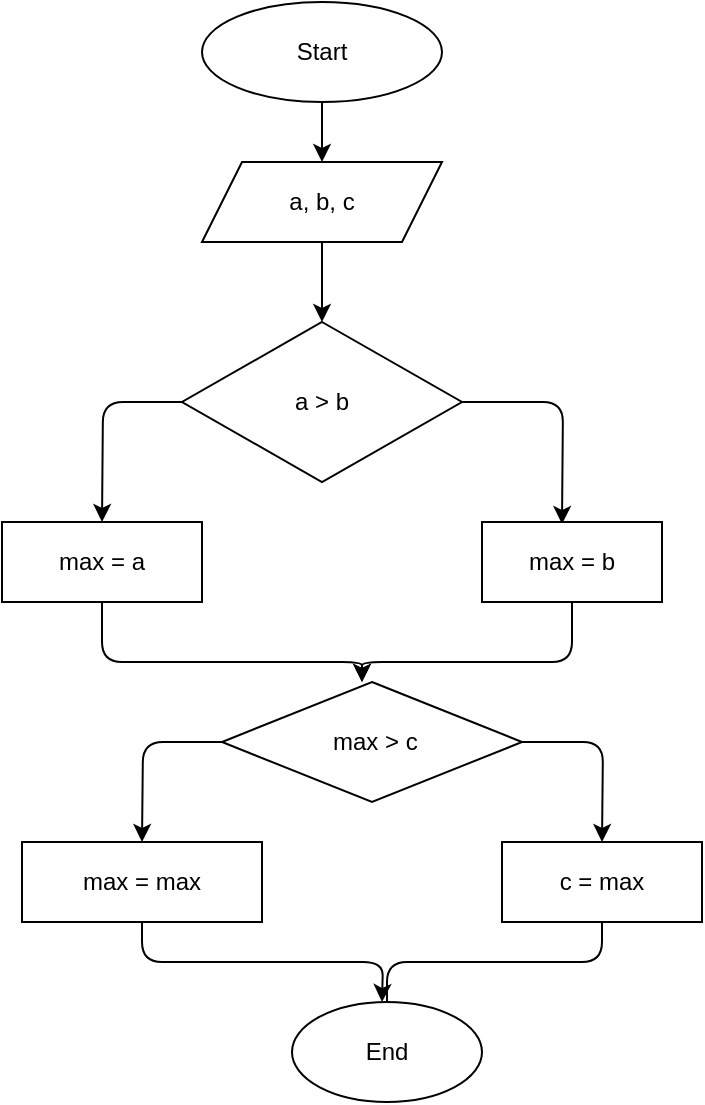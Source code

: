 <mxfile>
    <diagram id="mnIPmNvoasm0a5GuG7aP" name="Page-1">
        <mxGraphModel dx="608" dy="224" grid="1" gridSize="10" guides="1" tooltips="1" connect="1" arrows="1" fold="1" page="1" pageScale="1" pageWidth="850" pageHeight="1100" math="0" shadow="0">
            <root>
                <mxCell id="0"/>
                <mxCell id="1" parent="0"/>
                <mxCell id="3" style="edgeStyle=none;html=1;exitX=0.5;exitY=1;exitDx=0;exitDy=0;" edge="1" parent="1" source="2">
                    <mxGeometry relative="1" as="geometry">
                        <mxPoint x="280" y="80" as="targetPoint"/>
                    </mxGeometry>
                </mxCell>
                <mxCell id="2" value="Start" style="ellipse;whiteSpace=wrap;html=1;" vertex="1" parent="1">
                    <mxGeometry x="220" width="120" height="50" as="geometry"/>
                </mxCell>
                <mxCell id="5" style="edgeStyle=none;html=1;exitX=0.5;exitY=1;exitDx=0;exitDy=0;" edge="1" parent="1" source="4" target="6">
                    <mxGeometry relative="1" as="geometry">
                        <mxPoint x="280" y="150" as="targetPoint"/>
                    </mxGeometry>
                </mxCell>
                <mxCell id="4" value="a, b, c" style="shape=parallelogram;perimeter=parallelogramPerimeter;whiteSpace=wrap;html=1;fixedSize=1;" vertex="1" parent="1">
                    <mxGeometry x="220" y="80" width="120" height="40" as="geometry"/>
                </mxCell>
                <mxCell id="7" style="edgeStyle=orthogonalEdgeStyle;html=1;exitX=0;exitY=0.5;exitDx=0;exitDy=0;" edge="1" parent="1" source="6">
                    <mxGeometry relative="1" as="geometry">
                        <mxPoint x="170" y="260" as="targetPoint"/>
                    </mxGeometry>
                </mxCell>
                <mxCell id="8" style="edgeStyle=orthogonalEdgeStyle;html=1;exitX=1;exitY=0.5;exitDx=0;exitDy=0;" edge="1" parent="1" source="6">
                    <mxGeometry relative="1" as="geometry">
                        <mxPoint x="400" y="261" as="targetPoint"/>
                    </mxGeometry>
                </mxCell>
                <mxCell id="6" value="a &amp;gt; b" style="rhombus;whiteSpace=wrap;html=1;" vertex="1" parent="1">
                    <mxGeometry x="210" y="160" width="140" height="80" as="geometry"/>
                </mxCell>
                <mxCell id="12" style="edgeStyle=orthogonalEdgeStyle;html=1;exitX=0.5;exitY=1;exitDx=0;exitDy=0;" edge="1" parent="1" source="9">
                    <mxGeometry relative="1" as="geometry">
                        <mxPoint x="300" y="340" as="targetPoint"/>
                        <Array as="points">
                            <mxPoint x="170" y="330"/>
                            <mxPoint x="300" y="330"/>
                        </Array>
                    </mxGeometry>
                </mxCell>
                <mxCell id="9" value="max = a" style="rounded=0;whiteSpace=wrap;html=1;" vertex="1" parent="1">
                    <mxGeometry x="120" y="260" width="100" height="40" as="geometry"/>
                </mxCell>
                <mxCell id="11" style="edgeStyle=orthogonalEdgeStyle;html=1;exitX=0.5;exitY=1;exitDx=0;exitDy=0;" edge="1" parent="1" source="10">
                    <mxGeometry relative="1" as="geometry">
                        <mxPoint x="300" y="340" as="targetPoint"/>
                        <Array as="points">
                            <mxPoint x="405" y="330"/>
                            <mxPoint x="300" y="330"/>
                        </Array>
                    </mxGeometry>
                </mxCell>
                <mxCell id="10" value="max = b" style="rounded=0;whiteSpace=wrap;html=1;" vertex="1" parent="1">
                    <mxGeometry x="360" y="260" width="90" height="40" as="geometry"/>
                </mxCell>
                <mxCell id="14" style="edgeStyle=orthogonalEdgeStyle;html=1;exitX=1;exitY=0.5;exitDx=0;exitDy=0;" edge="1" parent="1" source="13">
                    <mxGeometry relative="1" as="geometry">
                        <mxPoint x="420" y="420" as="targetPoint"/>
                    </mxGeometry>
                </mxCell>
                <mxCell id="15" style="edgeStyle=orthogonalEdgeStyle;html=1;exitX=0;exitY=0.5;exitDx=0;exitDy=0;" edge="1" parent="1" source="13">
                    <mxGeometry relative="1" as="geometry">
                        <mxPoint x="190" y="420" as="targetPoint"/>
                    </mxGeometry>
                </mxCell>
                <mxCell id="13" value="&amp;nbsp;max &amp;gt; c" style="rhombus;whiteSpace=wrap;html=1;" vertex="1" parent="1">
                    <mxGeometry x="230" y="340" width="150" height="60" as="geometry"/>
                </mxCell>
                <mxCell id="19" style="edgeStyle=orthogonalEdgeStyle;html=1;exitX=0.5;exitY=1;exitDx=0;exitDy=0;" edge="1" parent="1" source="16">
                    <mxGeometry relative="1" as="geometry">
                        <mxPoint x="310" y="500" as="targetPoint"/>
                    </mxGeometry>
                </mxCell>
                <mxCell id="16" value="max = max" style="rounded=0;whiteSpace=wrap;html=1;" vertex="1" parent="1">
                    <mxGeometry x="130" y="420" width="120" height="40" as="geometry"/>
                </mxCell>
                <mxCell id="17" value="c = max" style="rounded=0;whiteSpace=wrap;html=1;" vertex="1" parent="1">
                    <mxGeometry x="370" y="420" width="100" height="40" as="geometry"/>
                </mxCell>
                <mxCell id="22" value="" style="edgeStyle=orthogonalEdgeStyle;html=1;exitX=0.5;exitY=1;exitDx=0;exitDy=0;endArrow=none;" edge="1" parent="1" source="17" target="21">
                    <mxGeometry relative="1" as="geometry">
                        <mxPoint x="310" y="500" as="targetPoint"/>
                        <mxPoint x="420" y="460" as="sourcePoint"/>
                    </mxGeometry>
                </mxCell>
                <mxCell id="21" value="End" style="ellipse;whiteSpace=wrap;html=1;" vertex="1" parent="1">
                    <mxGeometry x="265" y="500" width="95" height="50" as="geometry"/>
                </mxCell>
            </root>
        </mxGraphModel>
    </diagram>
</mxfile>